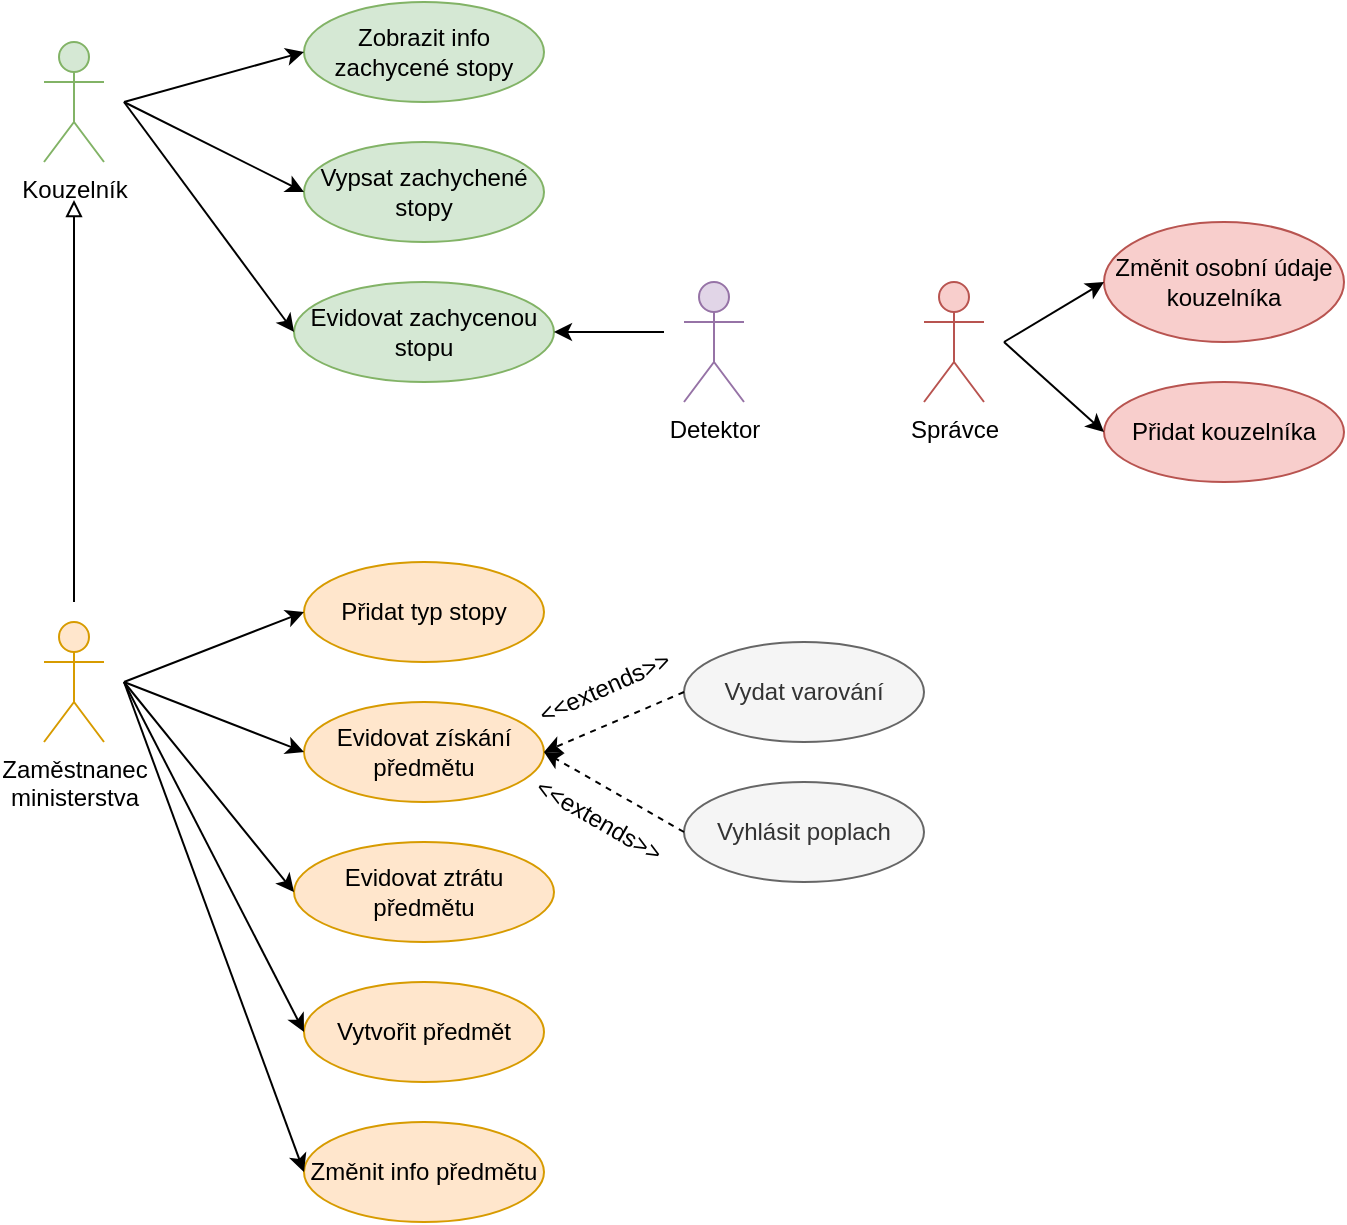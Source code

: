 <mxfile version="23.1.4" type="device">
  <diagram name="Page-1" id="qmRz6amg7u_9OpdITHFq">
    <mxGraphModel dx="1195" dy="653" grid="1" gridSize="10" guides="1" tooltips="1" connect="1" arrows="1" fold="1" page="1" pageScale="1" pageWidth="827" pageHeight="1169" math="0" shadow="0">
      <root>
        <mxCell id="0" />
        <mxCell id="1" parent="0" />
        <mxCell id="RQ-Ip_PYor-Rwr1TRa5e-7" value="" style="edgeStyle=orthogonalEdgeStyle;rounded=0;orthogonalLoop=1;jettySize=auto;html=1;endArrow=block;endFill=0;" edge="1" parent="1">
          <mxGeometry relative="1" as="geometry">
            <mxPoint x="55" y="320" as="sourcePoint" />
            <mxPoint x="55" y="119" as="targetPoint" />
          </mxGeometry>
        </mxCell>
        <mxCell id="RQ-Ip_PYor-Rwr1TRa5e-5" value="Zaměstnanec&lt;br&gt;ministerstva" style="shape=umlActor;verticalLabelPosition=bottom;verticalAlign=top;html=1;outlineConnect=0;fillColor=#ffe6cc;strokeColor=#d79b00;" vertex="1" parent="1">
          <mxGeometry x="40" y="330" width="30" height="60" as="geometry" />
        </mxCell>
        <mxCell id="RQ-Ip_PYor-Rwr1TRa5e-6" value="Kouzelník" style="shape=umlActor;verticalLabelPosition=bottom;verticalAlign=top;html=1;outlineConnect=0;fillColor=#d5e8d4;strokeColor=#82b366;" vertex="1" parent="1">
          <mxGeometry x="40" y="40" width="30" height="60" as="geometry" />
        </mxCell>
        <mxCell id="RQ-Ip_PYor-Rwr1TRa5e-8" value="Zobrazit info zachycené stopy" style="ellipse;whiteSpace=wrap;html=1;fillColor=#d5e8d4;strokeColor=#82b366;" vertex="1" parent="1">
          <mxGeometry x="170" y="20" width="120" height="50" as="geometry" />
        </mxCell>
        <mxCell id="RQ-Ip_PYor-Rwr1TRa5e-10" value="Vypsat zachychené stopy" style="ellipse;whiteSpace=wrap;html=1;fillColor=#d5e8d4;strokeColor=#82b366;" vertex="1" parent="1">
          <mxGeometry x="170" y="90" width="120" height="50" as="geometry" />
        </mxCell>
        <mxCell id="RQ-Ip_PYor-Rwr1TRa5e-11" value="Evidovat zachycenou stopu" style="ellipse;whiteSpace=wrap;html=1;fillColor=#d5e8d4;strokeColor=#82b366;" vertex="1" parent="1">
          <mxGeometry x="165" y="160" width="130" height="50" as="geometry" />
        </mxCell>
        <mxCell id="RQ-Ip_PYor-Rwr1TRa5e-12" value="Přidat typ stopy" style="ellipse;whiteSpace=wrap;html=1;fillColor=#ffe6cc;strokeColor=#d79b00;" vertex="1" parent="1">
          <mxGeometry x="170" y="300" width="120" height="50" as="geometry" />
        </mxCell>
        <mxCell id="RQ-Ip_PYor-Rwr1TRa5e-13" value="Evidovat získání předmětu" style="ellipse;whiteSpace=wrap;html=1;fillColor=#ffe6cc;strokeColor=#d79b00;" vertex="1" parent="1">
          <mxGeometry x="170" y="370" width="120" height="50" as="geometry" />
        </mxCell>
        <mxCell id="RQ-Ip_PYor-Rwr1TRa5e-14" value="Evidovat ztrátu předmětu" style="ellipse;whiteSpace=wrap;html=1;fillColor=#ffe6cc;strokeColor=#d79b00;" vertex="1" parent="1">
          <mxGeometry x="165" y="440" width="130" height="50" as="geometry" />
        </mxCell>
        <mxCell id="RQ-Ip_PYor-Rwr1TRa5e-15" value="Vytvořit předmět" style="ellipse;whiteSpace=wrap;html=1;fillColor=#ffe6cc;strokeColor=#d79b00;" vertex="1" parent="1">
          <mxGeometry x="170" y="510" width="120" height="50" as="geometry" />
        </mxCell>
        <mxCell id="RQ-Ip_PYor-Rwr1TRa5e-16" value="Změnit info předmětu" style="ellipse;whiteSpace=wrap;html=1;fillColor=#ffe6cc;strokeColor=#d79b00;" vertex="1" parent="1">
          <mxGeometry x="170" y="580" width="120" height="50" as="geometry" />
        </mxCell>
        <mxCell id="RQ-Ip_PYor-Rwr1TRa5e-18" value="Detektor" style="shape=umlActor;verticalLabelPosition=bottom;verticalAlign=top;html=1;outlineConnect=0;fillColor=#e1d5e7;strokeColor=#9673a6;" vertex="1" parent="1">
          <mxGeometry x="360" y="160" width="30" height="60" as="geometry" />
        </mxCell>
        <mxCell id="RQ-Ip_PYor-Rwr1TRa5e-21" value="Vydat varování" style="ellipse;whiteSpace=wrap;html=1;fillColor=#f5f5f5;fontColor=#333333;strokeColor=#666666;" vertex="1" parent="1">
          <mxGeometry x="360" y="340" width="120" height="50" as="geometry" />
        </mxCell>
        <mxCell id="RQ-Ip_PYor-Rwr1TRa5e-22" value="Vyhlásit poplach" style="ellipse;whiteSpace=wrap;html=1;fillColor=#f5f5f5;fontColor=#333333;strokeColor=#666666;" vertex="1" parent="1">
          <mxGeometry x="360" y="410" width="120" height="50" as="geometry" />
        </mxCell>
        <mxCell id="RQ-Ip_PYor-Rwr1TRa5e-23" value="Správce" style="shape=umlActor;verticalLabelPosition=bottom;verticalAlign=top;html=1;outlineConnect=0;fillColor=#f8cecc;strokeColor=#b85450;" vertex="1" parent="1">
          <mxGeometry x="480" y="160" width="30" height="60" as="geometry" />
        </mxCell>
        <mxCell id="RQ-Ip_PYor-Rwr1TRa5e-24" value="Změnit osobní údaje kouzelníka" style="ellipse;whiteSpace=wrap;html=1;fillColor=#f8cecc;strokeColor=#b85450;" vertex="1" parent="1">
          <mxGeometry x="570" y="130" width="120" height="60" as="geometry" />
        </mxCell>
        <mxCell id="RQ-Ip_PYor-Rwr1TRa5e-25" value="Přidat kouzelníka" style="ellipse;whiteSpace=wrap;html=1;fillColor=#f8cecc;strokeColor=#b85450;" vertex="1" parent="1">
          <mxGeometry x="570" y="210" width="120" height="50" as="geometry" />
        </mxCell>
        <mxCell id="RQ-Ip_PYor-Rwr1TRa5e-26" value="" style="endArrow=classic;html=1;rounded=0;entryX=0;entryY=0.5;entryDx=0;entryDy=0;" edge="1" parent="1" target="RQ-Ip_PYor-Rwr1TRa5e-8">
          <mxGeometry width="50" height="50" relative="1" as="geometry">
            <mxPoint x="80" y="70" as="sourcePoint" />
            <mxPoint x="130" y="20" as="targetPoint" />
          </mxGeometry>
        </mxCell>
        <mxCell id="RQ-Ip_PYor-Rwr1TRa5e-27" value="" style="endArrow=classic;html=1;rounded=0;entryX=0;entryY=0.5;entryDx=0;entryDy=0;" edge="1" parent="1" target="RQ-Ip_PYor-Rwr1TRa5e-10">
          <mxGeometry width="50" height="50" relative="1" as="geometry">
            <mxPoint x="80" y="70" as="sourcePoint" />
            <mxPoint x="150" y="100" as="targetPoint" />
          </mxGeometry>
        </mxCell>
        <mxCell id="RQ-Ip_PYor-Rwr1TRa5e-28" value="" style="endArrow=classic;html=1;rounded=0;entryX=0;entryY=0.5;entryDx=0;entryDy=0;" edge="1" parent="1" target="RQ-Ip_PYor-Rwr1TRa5e-11">
          <mxGeometry width="50" height="50" relative="1" as="geometry">
            <mxPoint x="80" y="70" as="sourcePoint" />
            <mxPoint x="120" y="160" as="targetPoint" />
          </mxGeometry>
        </mxCell>
        <mxCell id="RQ-Ip_PYor-Rwr1TRa5e-29" value="" style="endArrow=classic;html=1;rounded=0;entryX=1;entryY=0.5;entryDx=0;entryDy=0;" edge="1" parent="1" target="RQ-Ip_PYor-Rwr1TRa5e-11">
          <mxGeometry width="50" height="50" relative="1" as="geometry">
            <mxPoint x="350" y="185" as="sourcePoint" />
            <mxPoint x="420" y="190" as="targetPoint" />
          </mxGeometry>
        </mxCell>
        <mxCell id="RQ-Ip_PYor-Rwr1TRa5e-30" value="" style="endArrow=classic;html=1;rounded=0;entryX=0;entryY=0.5;entryDx=0;entryDy=0;" edge="1" parent="1" target="RQ-Ip_PYor-Rwr1TRa5e-24">
          <mxGeometry width="50" height="50" relative="1" as="geometry">
            <mxPoint x="520" y="190" as="sourcePoint" />
            <mxPoint x="540" y="260" as="targetPoint" />
          </mxGeometry>
        </mxCell>
        <mxCell id="RQ-Ip_PYor-Rwr1TRa5e-31" value="" style="endArrow=classic;html=1;rounded=0;entryX=0;entryY=0.5;entryDx=0;entryDy=0;" edge="1" parent="1" target="RQ-Ip_PYor-Rwr1TRa5e-25">
          <mxGeometry width="50" height="50" relative="1" as="geometry">
            <mxPoint x="520" y="190" as="sourcePoint" />
            <mxPoint x="420" y="270" as="targetPoint" />
          </mxGeometry>
        </mxCell>
        <mxCell id="RQ-Ip_PYor-Rwr1TRa5e-32" value="" style="endArrow=classic;html=1;rounded=0;entryX=0;entryY=0.5;entryDx=0;entryDy=0;" edge="1" parent="1" target="RQ-Ip_PYor-Rwr1TRa5e-12">
          <mxGeometry width="50" height="50" relative="1" as="geometry">
            <mxPoint x="80" y="360" as="sourcePoint" />
            <mxPoint x="420" y="360" as="targetPoint" />
          </mxGeometry>
        </mxCell>
        <mxCell id="RQ-Ip_PYor-Rwr1TRa5e-33" value="" style="endArrow=classic;html=1;rounded=0;entryX=0;entryY=0.5;entryDx=0;entryDy=0;" edge="1" parent="1" target="RQ-Ip_PYor-Rwr1TRa5e-13">
          <mxGeometry width="50" height="50" relative="1" as="geometry">
            <mxPoint x="80" y="360" as="sourcePoint" />
            <mxPoint x="420" y="360" as="targetPoint" />
          </mxGeometry>
        </mxCell>
        <mxCell id="RQ-Ip_PYor-Rwr1TRa5e-34" value="" style="endArrow=classic;html=1;rounded=0;entryX=0;entryY=0.5;entryDx=0;entryDy=0;" edge="1" parent="1" target="RQ-Ip_PYor-Rwr1TRa5e-14">
          <mxGeometry width="50" height="50" relative="1" as="geometry">
            <mxPoint x="80" y="360" as="sourcePoint" />
            <mxPoint x="420" y="360" as="targetPoint" />
          </mxGeometry>
        </mxCell>
        <mxCell id="RQ-Ip_PYor-Rwr1TRa5e-35" value="" style="endArrow=classic;html=1;rounded=0;entryX=0;entryY=0.5;entryDx=0;entryDy=0;" edge="1" parent="1" target="RQ-Ip_PYor-Rwr1TRa5e-15">
          <mxGeometry width="50" height="50" relative="1" as="geometry">
            <mxPoint x="80" y="360" as="sourcePoint" />
            <mxPoint x="420" y="360" as="targetPoint" />
          </mxGeometry>
        </mxCell>
        <mxCell id="RQ-Ip_PYor-Rwr1TRa5e-36" value="" style="endArrow=classic;html=1;rounded=0;entryX=0;entryY=0.5;entryDx=0;entryDy=0;" edge="1" parent="1" target="RQ-Ip_PYor-Rwr1TRa5e-16">
          <mxGeometry width="50" height="50" relative="1" as="geometry">
            <mxPoint x="80" y="360" as="sourcePoint" />
            <mxPoint x="420" y="440" as="targetPoint" />
          </mxGeometry>
        </mxCell>
        <mxCell id="RQ-Ip_PYor-Rwr1TRa5e-37" value="" style="endArrow=classic;html=1;rounded=0;entryX=1;entryY=0.5;entryDx=0;entryDy=0;exitX=0;exitY=0.5;exitDx=0;exitDy=0;dashed=1;" edge="1" parent="1" source="RQ-Ip_PYor-Rwr1TRa5e-21" target="RQ-Ip_PYor-Rwr1TRa5e-13">
          <mxGeometry width="50" height="50" relative="1" as="geometry">
            <mxPoint x="370" y="410" as="sourcePoint" />
            <mxPoint x="420" y="360" as="targetPoint" />
          </mxGeometry>
        </mxCell>
        <mxCell id="RQ-Ip_PYor-Rwr1TRa5e-38" value="&amp;lt;&amp;lt;extends&amp;gt;&amp;gt;" style="text;html=1;align=center;verticalAlign=middle;resizable=0;points=[];autosize=1;strokeColor=none;fillColor=none;rotation=336;" vertex="1" parent="1">
          <mxGeometry x="275" y="348" width="90" height="30" as="geometry" />
        </mxCell>
        <mxCell id="RQ-Ip_PYor-Rwr1TRa5e-39" value="" style="endArrow=classic;html=1;rounded=0;entryX=1;entryY=0.5;entryDx=0;entryDy=0;exitX=0;exitY=0.5;exitDx=0;exitDy=0;dashed=1;" edge="1" parent="1" source="RQ-Ip_PYor-Rwr1TRa5e-22" target="RQ-Ip_PYor-Rwr1TRa5e-13">
          <mxGeometry width="50" height="50" relative="1" as="geometry">
            <mxPoint x="370" y="410" as="sourcePoint" />
            <mxPoint x="420" y="360" as="targetPoint" />
          </mxGeometry>
        </mxCell>
        <mxCell id="RQ-Ip_PYor-Rwr1TRa5e-40" value="&amp;lt;&amp;lt;extends&amp;gt;&amp;gt;" style="text;html=1;align=center;verticalAlign=middle;resizable=0;points=[];autosize=1;strokeColor=none;fillColor=none;rotation=30;" vertex="1" parent="1">
          <mxGeometry x="272" y="414" width="90" height="30" as="geometry" />
        </mxCell>
      </root>
    </mxGraphModel>
  </diagram>
</mxfile>
